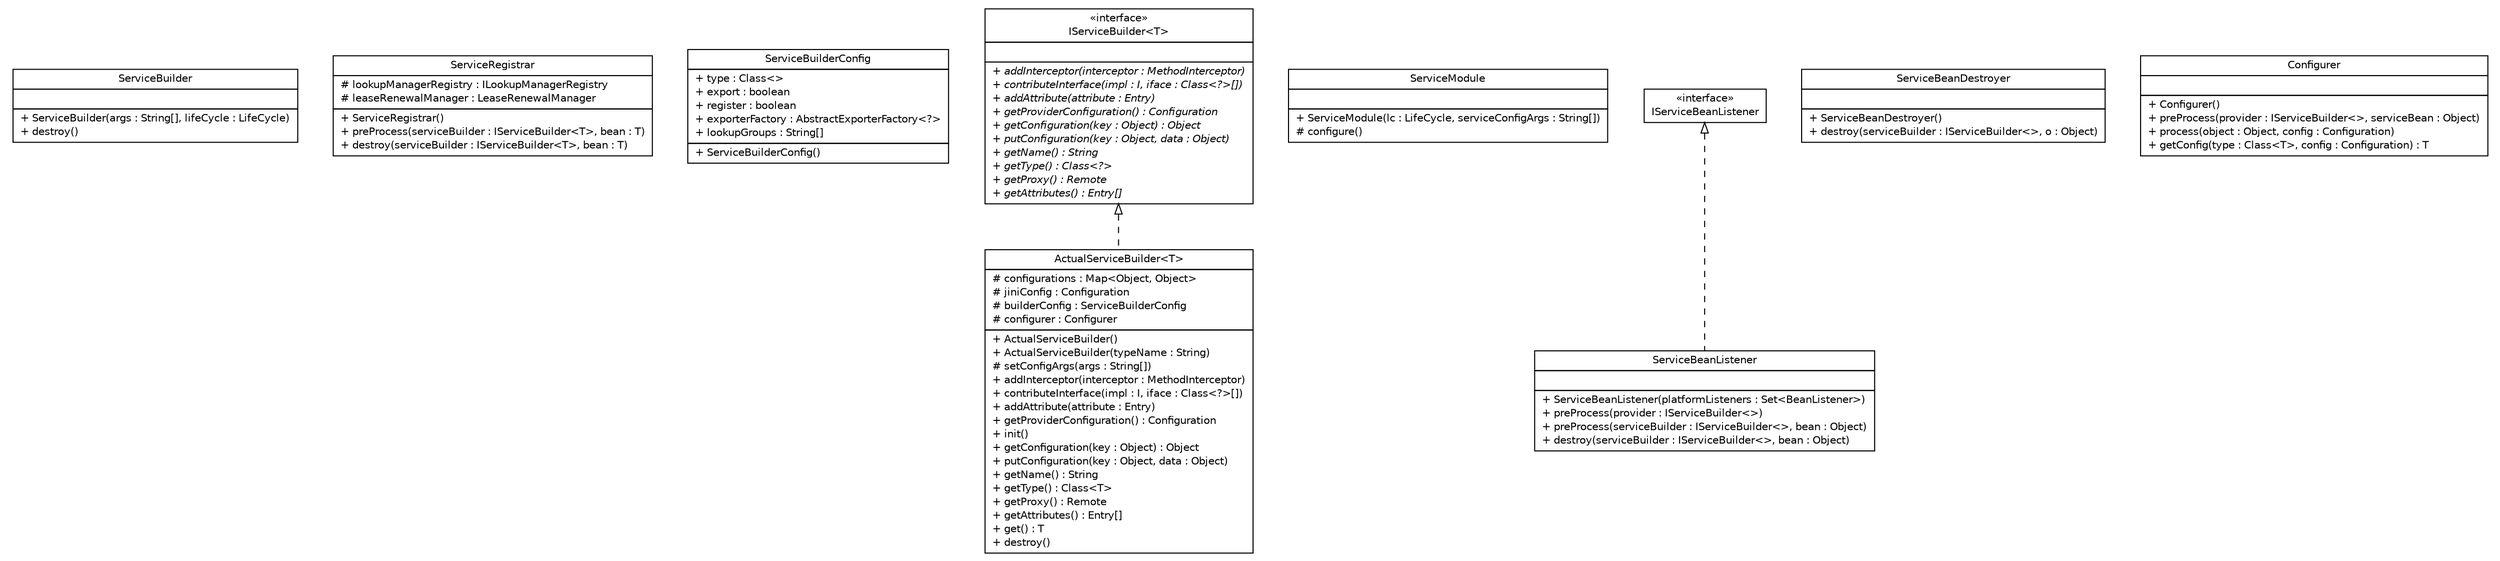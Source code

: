 #!/usr/local/bin/dot
#
# Class diagram 
# Generated by UMLGraph version R5_6 (http://www.umlgraph.org/)
#

digraph G {
	edge [fontname="Helvetica",fontsize=10,labelfontname="Helvetica",labelfontsize=10];
	node [fontname="Helvetica",fontsize=10,shape=plaintext];
	nodesep=0.25;
	ranksep=0.5;
	// sorcer.core.service.ServiceBuilder
	c29742 [label=<<table title="sorcer.core.service.ServiceBuilder" border="0" cellborder="1" cellspacing="0" cellpadding="2" port="p" href="./ServiceBuilder.html">
		<tr><td><table border="0" cellspacing="0" cellpadding="1">
<tr><td align="center" balign="center"> ServiceBuilder </td></tr>
		</table></td></tr>
		<tr><td><table border="0" cellspacing="0" cellpadding="1">
<tr><td align="left" balign="left">  </td></tr>
		</table></td></tr>
		<tr><td><table border="0" cellspacing="0" cellpadding="1">
<tr><td align="left" balign="left"> + ServiceBuilder(args : String[], lifeCycle : LifeCycle) </td></tr>
<tr><td align="left" balign="left"> + destroy() </td></tr>
		</table></td></tr>
		</table>>, URL="./ServiceBuilder.html", fontname="Helvetica", fontcolor="black", fontsize=10.0];
	// sorcer.core.service.ServiceRegistrar
	c29743 [label=<<table title="sorcer.core.service.ServiceRegistrar" border="0" cellborder="1" cellspacing="0" cellpadding="2" port="p" href="./ServiceRegistrar.html">
		<tr><td><table border="0" cellspacing="0" cellpadding="1">
<tr><td align="center" balign="center"> ServiceRegistrar </td></tr>
		</table></td></tr>
		<tr><td><table border="0" cellspacing="0" cellpadding="1">
<tr><td align="left" balign="left"> # lookupManagerRegistry : ILookupManagerRegistry </td></tr>
<tr><td align="left" balign="left"> # leaseRenewalManager : LeaseRenewalManager </td></tr>
		</table></td></tr>
		<tr><td><table border="0" cellspacing="0" cellpadding="1">
<tr><td align="left" balign="left"> + ServiceRegistrar() </td></tr>
<tr><td align="left" balign="left"> + preProcess(serviceBuilder : IServiceBuilder&lt;T&gt;, bean : T) </td></tr>
<tr><td align="left" balign="left"> + destroy(serviceBuilder : IServiceBuilder&lt;T&gt;, bean : T) </td></tr>
		</table></td></tr>
		</table>>, URL="./ServiceRegistrar.html", fontname="Helvetica", fontcolor="black", fontsize=10.0];
	// sorcer.core.service.ServiceBuilderConfig
	c29744 [label=<<table title="sorcer.core.service.ServiceBuilderConfig" border="0" cellborder="1" cellspacing="0" cellpadding="2" port="p" href="./ServiceBuilderConfig.html">
		<tr><td><table border="0" cellspacing="0" cellpadding="1">
<tr><td align="center" balign="center"> ServiceBuilderConfig </td></tr>
		</table></td></tr>
		<tr><td><table border="0" cellspacing="0" cellpadding="1">
<tr><td align="left" balign="left"> + type : Class&lt;&gt; </td></tr>
<tr><td align="left" balign="left"> + export : boolean </td></tr>
<tr><td align="left" balign="left"> + register : boolean </td></tr>
<tr><td align="left" balign="left"> + exporterFactory : AbstractExporterFactory&lt;?&gt; </td></tr>
<tr><td align="left" balign="left"> + lookupGroups : String[] </td></tr>
		</table></td></tr>
		<tr><td><table border="0" cellspacing="0" cellpadding="1">
<tr><td align="left" balign="left"> + ServiceBuilderConfig() </td></tr>
		</table></td></tr>
		</table>>, URL="./ServiceBuilderConfig.html", fontname="Helvetica", fontcolor="black", fontsize=10.0];
	// sorcer.core.service.ActualServiceBuilder<T>
	c29745 [label=<<table title="sorcer.core.service.ActualServiceBuilder" border="0" cellborder="1" cellspacing="0" cellpadding="2" port="p" href="./ActualServiceBuilder.html">
		<tr><td><table border="0" cellspacing="0" cellpadding="1">
<tr><td align="center" balign="center"> ActualServiceBuilder&lt;T&gt; </td></tr>
		</table></td></tr>
		<tr><td><table border="0" cellspacing="0" cellpadding="1">
<tr><td align="left" balign="left"> # configurations : Map&lt;Object, Object&gt; </td></tr>
<tr><td align="left" balign="left"> # jiniConfig : Configuration </td></tr>
<tr><td align="left" balign="left"> # builderConfig : ServiceBuilderConfig </td></tr>
<tr><td align="left" balign="left"> # configurer : Configurer </td></tr>
		</table></td></tr>
		<tr><td><table border="0" cellspacing="0" cellpadding="1">
<tr><td align="left" balign="left"> + ActualServiceBuilder() </td></tr>
<tr><td align="left" balign="left"> + ActualServiceBuilder(typeName : String) </td></tr>
<tr><td align="left" balign="left"> # setConfigArgs(args : String[]) </td></tr>
<tr><td align="left" balign="left"> + addInterceptor(interceptor : MethodInterceptor) </td></tr>
<tr><td align="left" balign="left"> + contributeInterface(impl : I, iface : Class&lt;?&gt;[]) </td></tr>
<tr><td align="left" balign="left"> + addAttribute(attribute : Entry) </td></tr>
<tr><td align="left" balign="left"> + getProviderConfiguration() : Configuration </td></tr>
<tr><td align="left" balign="left"> + init() </td></tr>
<tr><td align="left" balign="left"> + getConfiguration(key : Object) : Object </td></tr>
<tr><td align="left" balign="left"> + putConfiguration(key : Object, data : Object) </td></tr>
<tr><td align="left" balign="left"> + getName() : String </td></tr>
<tr><td align="left" balign="left"> + getType() : Class&lt;T&gt; </td></tr>
<tr><td align="left" balign="left"> + getProxy() : Remote </td></tr>
<tr><td align="left" balign="left"> + getAttributes() : Entry[] </td></tr>
<tr><td align="left" balign="left"> + get() : T </td></tr>
<tr><td align="left" balign="left"> + destroy() </td></tr>
		</table></td></tr>
		</table>>, URL="./ActualServiceBuilder.html", fontname="Helvetica", fontcolor="black", fontsize=10.0];
	// sorcer.core.service.ServiceModule
	c29746 [label=<<table title="sorcer.core.service.ServiceModule" border="0" cellborder="1" cellspacing="0" cellpadding="2" port="p" href="./ServiceModule.html">
		<tr><td><table border="0" cellspacing="0" cellpadding="1">
<tr><td align="center" balign="center"> ServiceModule </td></tr>
		</table></td></tr>
		<tr><td><table border="0" cellspacing="0" cellpadding="1">
<tr><td align="left" balign="left">  </td></tr>
		</table></td></tr>
		<tr><td><table border="0" cellspacing="0" cellpadding="1">
<tr><td align="left" balign="left"> + ServiceModule(lc : LifeCycle, serviceConfigArgs : String[]) </td></tr>
<tr><td align="left" balign="left"> # configure() </td></tr>
		</table></td></tr>
		</table>>, URL="./ServiceModule.html", fontname="Helvetica", fontcolor="black", fontsize=10.0];
	// sorcer.core.service.ServiceBeanListener
	c29747 [label=<<table title="sorcer.core.service.ServiceBeanListener" border="0" cellborder="1" cellspacing="0" cellpadding="2" port="p" href="./ServiceBeanListener.html">
		<tr><td><table border="0" cellspacing="0" cellpadding="1">
<tr><td align="center" balign="center"> ServiceBeanListener </td></tr>
		</table></td></tr>
		<tr><td><table border="0" cellspacing="0" cellpadding="1">
<tr><td align="left" balign="left">  </td></tr>
		</table></td></tr>
		<tr><td><table border="0" cellspacing="0" cellpadding="1">
<tr><td align="left" balign="left"> + ServiceBeanListener(platformListeners : Set&lt;BeanListener&gt;) </td></tr>
<tr><td align="left" balign="left"> + preProcess(provider : IServiceBuilder&lt;&gt;) </td></tr>
<tr><td align="left" balign="left"> + preProcess(serviceBuilder : IServiceBuilder&lt;&gt;, bean : Object) </td></tr>
<tr><td align="left" balign="left"> + destroy(serviceBuilder : IServiceBuilder&lt;&gt;, bean : Object) </td></tr>
		</table></td></tr>
		</table>>, URL="./ServiceBeanListener.html", fontname="Helvetica", fontcolor="black", fontsize=10.0];
	// sorcer.core.service.ServiceBeanDestroyer
	c29748 [label=<<table title="sorcer.core.service.ServiceBeanDestroyer" border="0" cellborder="1" cellspacing="0" cellpadding="2" port="p" href="./ServiceBeanDestroyer.html">
		<tr><td><table border="0" cellspacing="0" cellpadding="1">
<tr><td align="center" balign="center"> ServiceBeanDestroyer </td></tr>
		</table></td></tr>
		<tr><td><table border="0" cellspacing="0" cellpadding="1">
<tr><td align="left" balign="left">  </td></tr>
		</table></td></tr>
		<tr><td><table border="0" cellspacing="0" cellpadding="1">
<tr><td align="left" balign="left"> + ServiceBeanDestroyer() </td></tr>
<tr><td align="left" balign="left"> + destroy(serviceBuilder : IServiceBuilder&lt;&gt;, o : Object) </td></tr>
		</table></td></tr>
		</table>>, URL="./ServiceBeanDestroyer.html", fontname="Helvetica", fontcolor="black", fontsize=10.0];
	// sorcer.core.service.IServiceBeanListener
	c29749 [label=<<table title="sorcer.core.service.IServiceBeanListener" border="0" cellborder="1" cellspacing="0" cellpadding="2" port="p" href="./IServiceBeanListener.html">
		<tr><td><table border="0" cellspacing="0" cellpadding="1">
<tr><td align="center" balign="center"> &#171;interface&#187; </td></tr>
<tr><td align="center" balign="center"> IServiceBeanListener </td></tr>
		</table></td></tr>
		</table>>, URL="./IServiceBeanListener.html", fontname="Helvetica", fontcolor="black", fontsize=10.0];
	// sorcer.core.service.Configurer
	c29750 [label=<<table title="sorcer.core.service.Configurer" border="0" cellborder="1" cellspacing="0" cellpadding="2" port="p" href="./Configurer.html">
		<tr><td><table border="0" cellspacing="0" cellpadding="1">
<tr><td align="center" balign="center"> Configurer </td></tr>
		</table></td></tr>
		<tr><td><table border="0" cellspacing="0" cellpadding="1">
<tr><td align="left" balign="left">  </td></tr>
		</table></td></tr>
		<tr><td><table border="0" cellspacing="0" cellpadding="1">
<tr><td align="left" balign="left"> + Configurer() </td></tr>
<tr><td align="left" balign="left"> + preProcess(provider : IServiceBuilder&lt;&gt;, serviceBean : Object) </td></tr>
<tr><td align="left" balign="left"> + process(object : Object, config : Configuration) </td></tr>
<tr><td align="left" balign="left"> + getConfig(type : Class&lt;T&gt;, config : Configuration) : T </td></tr>
		</table></td></tr>
		</table>>, URL="./Configurer.html", fontname="Helvetica", fontcolor="black", fontsize=10.0];
	// sorcer.core.service.IServiceBuilder<T>
	c29751 [label=<<table title="sorcer.core.service.IServiceBuilder" border="0" cellborder="1" cellspacing="0" cellpadding="2" port="p" href="./IServiceBuilder.html">
		<tr><td><table border="0" cellspacing="0" cellpadding="1">
<tr><td align="center" balign="center"> &#171;interface&#187; </td></tr>
<tr><td align="center" balign="center"> IServiceBuilder&lt;T&gt; </td></tr>
		</table></td></tr>
		<tr><td><table border="0" cellspacing="0" cellpadding="1">
<tr><td align="left" balign="left">  </td></tr>
		</table></td></tr>
		<tr><td><table border="0" cellspacing="0" cellpadding="1">
<tr><td align="left" balign="left"><font face="Helvetica-Oblique" point-size="10.0"> + addInterceptor(interceptor : MethodInterceptor) </font></td></tr>
<tr><td align="left" balign="left"><font face="Helvetica-Oblique" point-size="10.0"> + contributeInterface(impl : I, iface : Class&lt;?&gt;[]) </font></td></tr>
<tr><td align="left" balign="left"><font face="Helvetica-Oblique" point-size="10.0"> + addAttribute(attribute : Entry) </font></td></tr>
<tr><td align="left" balign="left"><font face="Helvetica-Oblique" point-size="10.0"> + getProviderConfiguration() : Configuration </font></td></tr>
<tr><td align="left" balign="left"><font face="Helvetica-Oblique" point-size="10.0"> + getConfiguration(key : Object) : Object </font></td></tr>
<tr><td align="left" balign="left"><font face="Helvetica-Oblique" point-size="10.0"> + putConfiguration(key : Object, data : Object) </font></td></tr>
<tr><td align="left" balign="left"><font face="Helvetica-Oblique" point-size="10.0"> + getName() : String </font></td></tr>
<tr><td align="left" balign="left"><font face="Helvetica-Oblique" point-size="10.0"> + getType() : Class&lt;?&gt; </font></td></tr>
<tr><td align="left" balign="left"><font face="Helvetica-Oblique" point-size="10.0"> + getProxy() : Remote </font></td></tr>
<tr><td align="left" balign="left"><font face="Helvetica-Oblique" point-size="10.0"> + getAttributes() : Entry[] </font></td></tr>
		</table></td></tr>
		</table>>, URL="./IServiceBuilder.html", fontname="Helvetica", fontcolor="black", fontsize=10.0];
	//sorcer.core.service.ActualServiceBuilder<T> implements sorcer.core.service.IServiceBuilder<T>
	c29751:p -> c29745:p [dir=back,arrowtail=empty,style=dashed];
	//sorcer.core.service.ServiceBeanListener implements sorcer.core.service.IServiceBeanListener
	c29749:p -> c29747:p [dir=back,arrowtail=empty,style=dashed];
}


